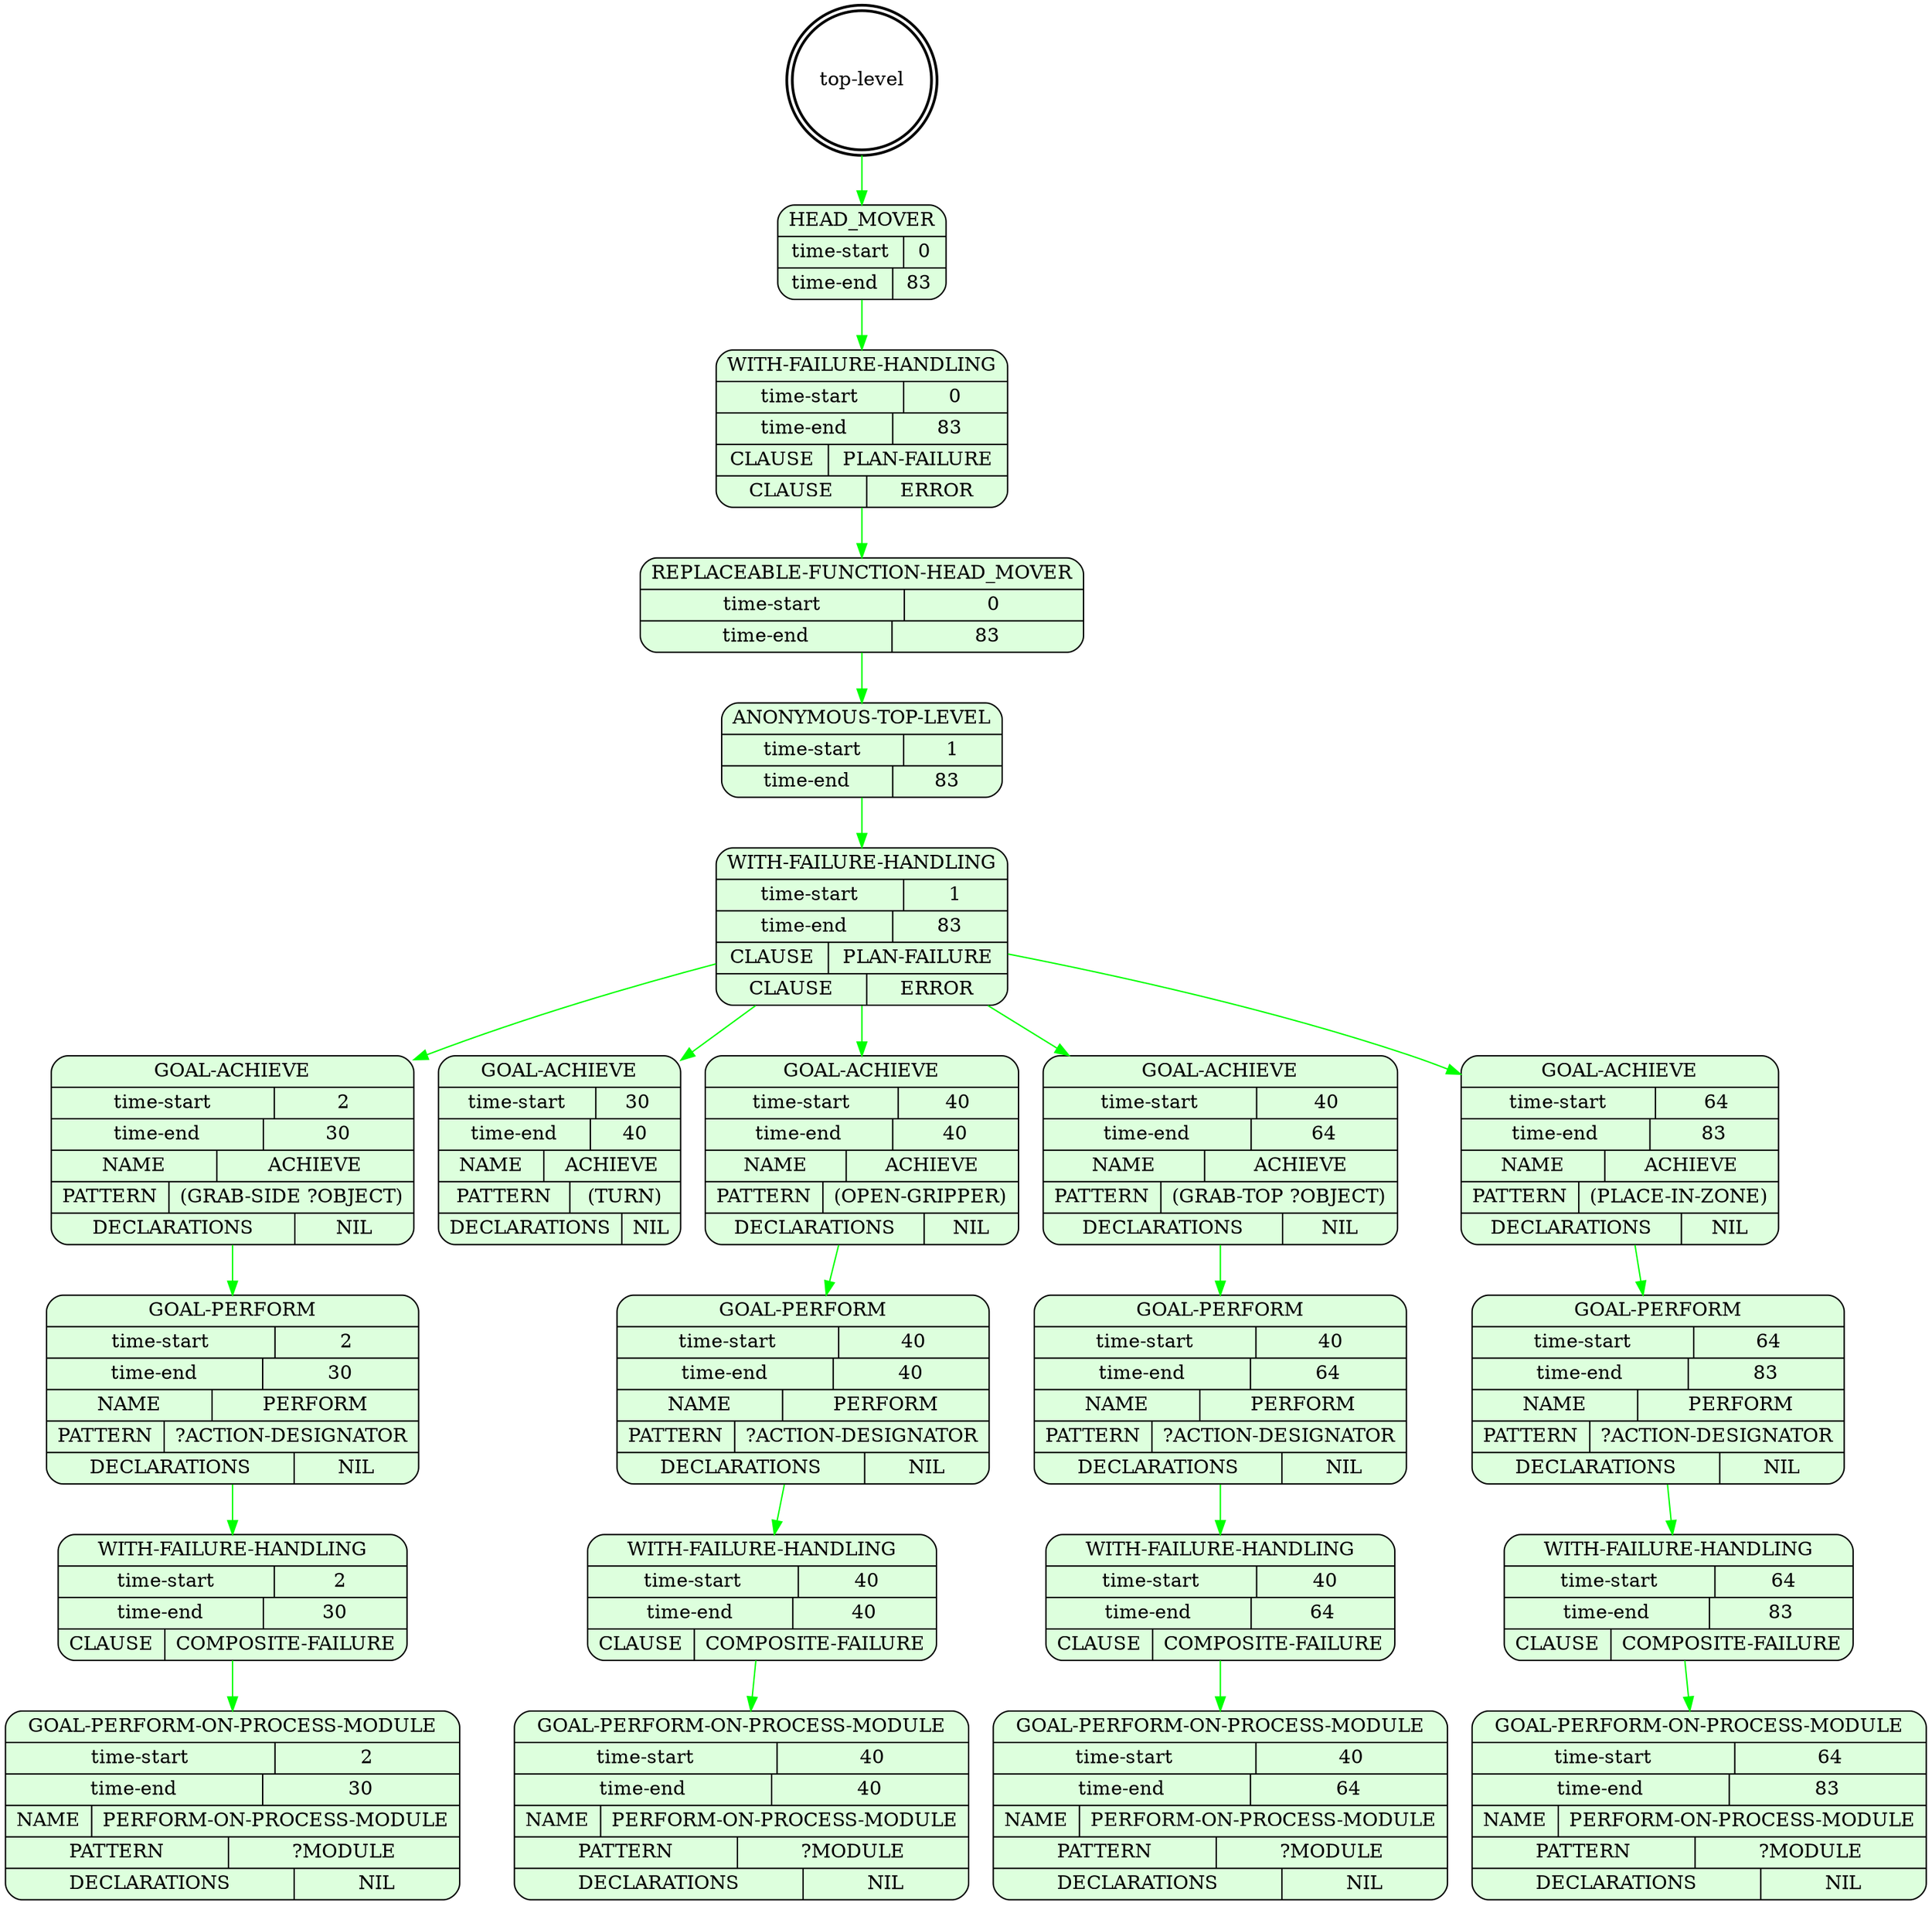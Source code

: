 digraph plangraph_mIxuvaqpkRdSMxlY {
  node_Pdf2Nro5X67z0mO1 [shape=doublecircle, style=bold, label="top-level"];

  node_h8CjMEMIeE7vQE4c [shape=Mrecord, style=filled, fillcolor="#ddffdd", label="{HEAD_MOVER|{time-start | 0}|{time-end | 83}}"];
  edge [color="green", label=""];
  node_Pdf2Nro5X67z0mO1 -> node_h8CjMEMIeE7vQE4c;

  node_uFefnjE1BmYn2Q69 [shape=Mrecord, style=filled, fillcolor="#ddffdd", label="{WITH-FAILURE-HANDLING|{time-start | 0}|{time-end | 83}|{CLAUSE | PLAN-FAILURE}|{CLAUSE | ERROR}}"];
  edge [color="green", label=""];
  node_h8CjMEMIeE7vQE4c -> node_uFefnjE1BmYn2Q69;

  node_9yq495tccgOM95G0 [shape=Mrecord, style=filled, fillcolor="#ddffdd", label="{REPLACEABLE-FUNCTION-HEAD_MOVER|{time-start | 0}|{time-end | 83}}"];
  edge [color="green", label=""];
  node_uFefnjE1BmYn2Q69 -> node_9yq495tccgOM95G0;

  node_eOo0qvElzN7JZYic [shape=Mrecord, style=filled, fillcolor="#ddffdd", label="{ANONYMOUS-TOP-LEVEL|{time-start | 1}|{time-end | 83}}"];
  edge [color="green", label=""];
  node_9yq495tccgOM95G0 -> node_eOo0qvElzN7JZYic;

  node_iwkymEcGnTjotaxN [shape=Mrecord, style=filled, fillcolor="#ddffdd", label="{WITH-FAILURE-HANDLING|{time-start | 1}|{time-end | 83}|{CLAUSE | PLAN-FAILURE}|{CLAUSE | ERROR}}"];
  edge [color="green", label=""];
  node_eOo0qvElzN7JZYic -> node_iwkymEcGnTjotaxN;

  node_GcfxzB5teRkHmV7o [shape=Mrecord, style=filled, fillcolor="#ddffdd", label="{GOAL-ACHIEVE|{time-start | 2}|{time-end | 30}|{NAME | ACHIEVE}|{PATTERN | (GRAB-SIDE ?OBJECT)}|{DECLARATIONS | NIL}}"];
  edge [color="green", label=""];
  node_iwkymEcGnTjotaxN -> node_GcfxzB5teRkHmV7o;

  node_kiasp2oyKgYu2xpz [shape=Mrecord, style=filled, fillcolor="#ddffdd", label="{GOAL-PERFORM|{time-start | 2}|{time-end | 30}|{NAME | PERFORM}|{PATTERN | ?ACTION-DESIGNATOR}|{DECLARATIONS | NIL}}"];
  edge [color="green", label=""];
  node_GcfxzB5teRkHmV7o -> node_kiasp2oyKgYu2xpz;

  node_Ll4og1i1az9YDFtu [shape=Mrecord, style=filled, fillcolor="#ddffdd", label="{WITH-FAILURE-HANDLING|{time-start | 2}|{time-end | 30}|{CLAUSE | COMPOSITE-FAILURE}}"];
  edge [color="green", label=""];
  node_kiasp2oyKgYu2xpz -> node_Ll4og1i1az9YDFtu;

  node_4PBwQcq0HRUWKPN5 [shape=Mrecord, style=filled, fillcolor="#ddffdd", label="{GOAL-PERFORM-ON-PROCESS-MODULE|{time-start | 2}|{time-end | 30}|{NAME | PERFORM-ON-PROCESS-MODULE}|{PATTERN | ?MODULE}|{DECLARATIONS | NIL}}"];
  edge [color="green", label=""];
  node_Ll4og1i1az9YDFtu -> node_4PBwQcq0HRUWKPN5;

  node_kgAVHYBKRa8qoOO5 [shape=Mrecord, style=filled, fillcolor="#ddffdd", label="{GOAL-ACHIEVE|{time-start | 30}|{time-end | 40}|{NAME | ACHIEVE}|{PATTERN | (TURN)}|{DECLARATIONS | NIL}}"];
  edge [color="green", label=""];
  node_iwkymEcGnTjotaxN -> node_kgAVHYBKRa8qoOO5;

  node_PibC9d7PtUpZCboH [shape=Mrecord, style=filled, fillcolor="#ddffdd", label="{GOAL-ACHIEVE|{time-start | 40}|{time-end | 40}|{NAME | ACHIEVE}|{PATTERN | (OPEN-GRIPPER)}|{DECLARATIONS | NIL}}"];
  edge [color="green", label=""];
  node_iwkymEcGnTjotaxN -> node_PibC9d7PtUpZCboH;

  node_tkN554k0rlbZzLYG [shape=Mrecord, style=filled, fillcolor="#ddffdd", label="{GOAL-PERFORM|{time-start | 40}|{time-end | 40}|{NAME | PERFORM}|{PATTERN | ?ACTION-DESIGNATOR}|{DECLARATIONS | NIL}}"];
  edge [color="green", label=""];
  node_PibC9d7PtUpZCboH -> node_tkN554k0rlbZzLYG;

  node_fq22LS57mXJPD8KV [shape=Mrecord, style=filled, fillcolor="#ddffdd", label="{WITH-FAILURE-HANDLING|{time-start | 40}|{time-end | 40}|{CLAUSE | COMPOSITE-FAILURE}}"];
  edge [color="green", label=""];
  node_tkN554k0rlbZzLYG -> node_fq22LS57mXJPD8KV;

  node_1JIIMgBoKEehQPxF [shape=Mrecord, style=filled, fillcolor="#ddffdd", label="{GOAL-PERFORM-ON-PROCESS-MODULE|{time-start | 40}|{time-end | 40}|{NAME | PERFORM-ON-PROCESS-MODULE}|{PATTERN | ?MODULE}|{DECLARATIONS | NIL}}"];
  edge [color="green", label=""];
  node_fq22LS57mXJPD8KV -> node_1JIIMgBoKEehQPxF;

  node_Vw9UF5tsVpnRix6b [shape=Mrecord, style=filled, fillcolor="#ddffdd", label="{GOAL-ACHIEVE|{time-start | 40}|{time-end | 64}|{NAME | ACHIEVE}|{PATTERN | (GRAB-TOP ?OBJECT)}|{DECLARATIONS | NIL}}"];
  edge [color="green", label=""];
  node_iwkymEcGnTjotaxN -> node_Vw9UF5tsVpnRix6b;

  node_PXvncwkeZYjfcNvy [shape=Mrecord, style=filled, fillcolor="#ddffdd", label="{GOAL-PERFORM|{time-start | 40}|{time-end | 64}|{NAME | PERFORM}|{PATTERN | ?ACTION-DESIGNATOR}|{DECLARATIONS | NIL}}"];
  edge [color="green", label=""];
  node_Vw9UF5tsVpnRix6b -> node_PXvncwkeZYjfcNvy;

  node_1uUo0oZ1OAaxFnMr [shape=Mrecord, style=filled, fillcolor="#ddffdd", label="{WITH-FAILURE-HANDLING|{time-start | 40}|{time-end | 64}|{CLAUSE | COMPOSITE-FAILURE}}"];
  edge [color="green", label=""];
  node_PXvncwkeZYjfcNvy -> node_1uUo0oZ1OAaxFnMr;

  node_blNLlL3bx5OsD8MV [shape=Mrecord, style=filled, fillcolor="#ddffdd", label="{GOAL-PERFORM-ON-PROCESS-MODULE|{time-start | 40}|{time-end | 64}|{NAME | PERFORM-ON-PROCESS-MODULE}|{PATTERN | ?MODULE}|{DECLARATIONS | NIL}}"];
  edge [color="green", label=""];
  node_1uUo0oZ1OAaxFnMr -> node_blNLlL3bx5OsD8MV;

  node_IaG6jlwhqEzjbJYc [shape=Mrecord, style=filled, fillcolor="#ddffdd", label="{GOAL-ACHIEVE|{time-start | 64}|{time-end | 83}|{NAME | ACHIEVE}|{PATTERN | (PLACE-IN-ZONE)}|{DECLARATIONS | NIL}}"];
  edge [color="green", label=""];
  node_iwkymEcGnTjotaxN -> node_IaG6jlwhqEzjbJYc;

  node_lXzU3e4id6Us1z54 [shape=Mrecord, style=filled, fillcolor="#ddffdd", label="{GOAL-PERFORM|{time-start | 64}|{time-end | 83}|{NAME | PERFORM}|{PATTERN | ?ACTION-DESIGNATOR}|{DECLARATIONS | NIL}}"];
  edge [color="green", label=""];
  node_IaG6jlwhqEzjbJYc -> node_lXzU3e4id6Us1z54;

  node_4GYLVAOwNbSLh1og [shape=Mrecord, style=filled, fillcolor="#ddffdd", label="{WITH-FAILURE-HANDLING|{time-start | 64}|{time-end | 83}|{CLAUSE | COMPOSITE-FAILURE}}"];
  edge [color="green", label=""];
  node_lXzU3e4id6Us1z54 -> node_4GYLVAOwNbSLh1og;

  node_I8ZXwLZjQP80hTMp [shape=Mrecord, style=filled, fillcolor="#ddffdd", label="{GOAL-PERFORM-ON-PROCESS-MODULE|{time-start | 64}|{time-end | 83}|{NAME | PERFORM-ON-PROCESS-MODULE}|{PATTERN | ?MODULE}|{DECLARATIONS | NIL}}"];
  edge [color="green", label=""];
  node_4GYLVAOwNbSLh1og -> node_I8ZXwLZjQP80hTMp;
}
